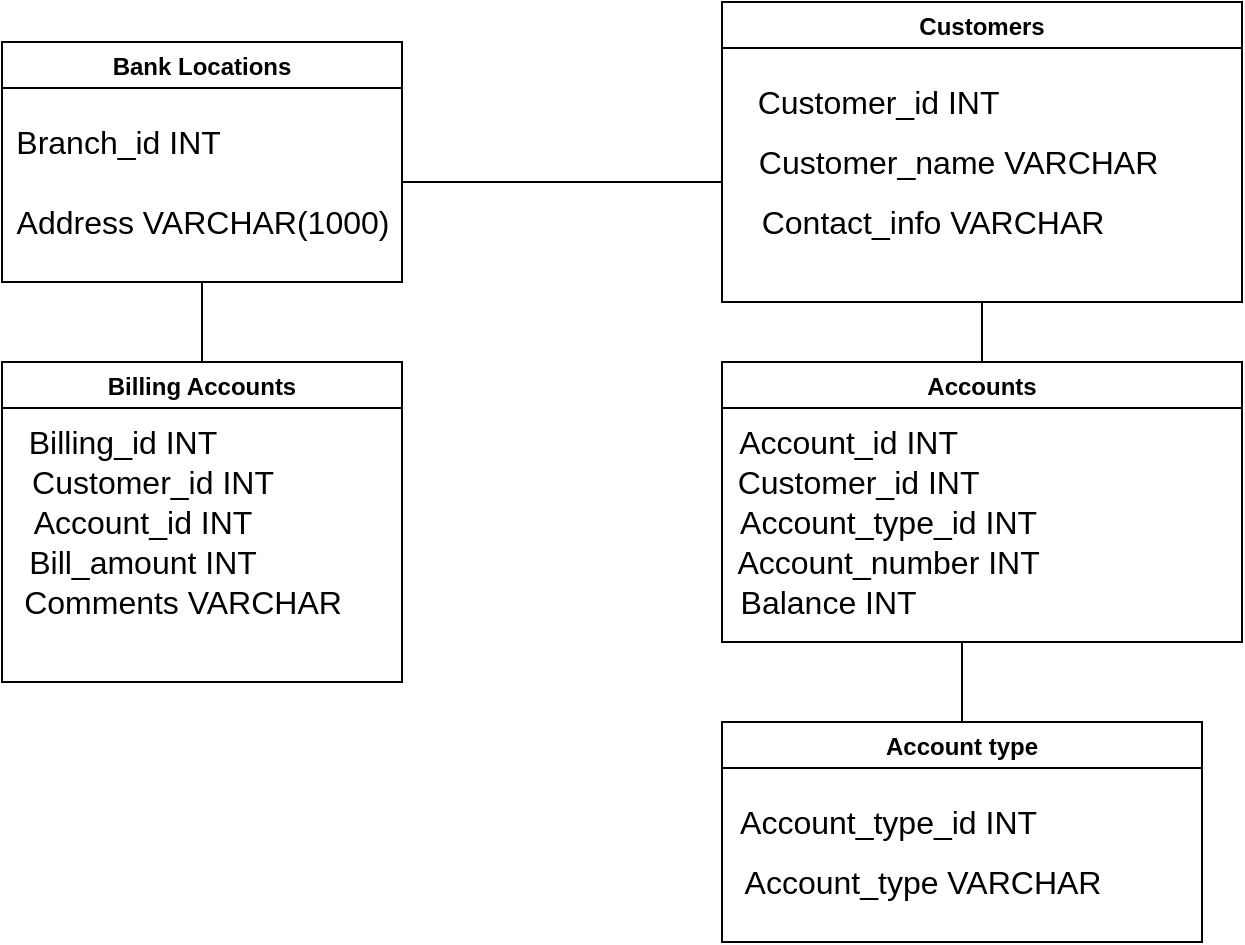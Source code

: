 <mxfile version="16.1.2" type="device"><diagram id="C5RBs43oDa-KdzZeNtuy" name="Page-1"><mxGraphModel dx="868" dy="482" grid="1" gridSize="10" guides="1" tooltips="1" connect="1" arrows="1" fold="1" page="1" pageScale="1" pageWidth="827" pageHeight="1169" math="0" shadow="0"><root><mxCell id="WIyWlLk6GJQsqaUBKTNV-0"/><mxCell id="WIyWlLk6GJQsqaUBKTNV-1" parent="WIyWlLk6GJQsqaUBKTNV-0"/><mxCell id="9Fh9_PbWWLHRKdFzVBkT-0" value="Bank Locations" style="swimlane;startSize=23;" vertex="1" parent="WIyWlLk6GJQsqaUBKTNV-1"><mxGeometry x="80" y="40" width="200" height="120" as="geometry"/></mxCell><mxCell id="9Fh9_PbWWLHRKdFzVBkT-2" value="&lt;font style=&quot;font-size: 16px&quot;&gt;Branch_id INT&amp;nbsp;&lt;/font&gt;" style="text;html=1;align=center;verticalAlign=middle;resizable=0;points=[];autosize=1;strokeColor=none;fillColor=none;" vertex="1" parent="9Fh9_PbWWLHRKdFzVBkT-0"><mxGeometry y="40" width="120" height="20" as="geometry"/></mxCell><mxCell id="9Fh9_PbWWLHRKdFzVBkT-4" value="&lt;span style=&quot;font-size: 16px&quot;&gt;Address VARCHAR(1000)&lt;/span&gt;" style="text;html=1;align=center;verticalAlign=middle;resizable=0;points=[];autosize=1;strokeColor=none;fillColor=none;" vertex="1" parent="9Fh9_PbWWLHRKdFzVBkT-0"><mxGeometry y="80" width="200" height="20" as="geometry"/></mxCell><mxCell id="9Fh9_PbWWLHRKdFzVBkT-5" value="Customers" style="swimlane;startSize=23;" vertex="1" parent="WIyWlLk6GJQsqaUBKTNV-1"><mxGeometry x="440" y="20" width="260" height="150" as="geometry"/></mxCell><mxCell id="9Fh9_PbWWLHRKdFzVBkT-6" value="&lt;font style=&quot;font-size: 16px&quot;&gt;Customer_id INT&amp;nbsp;&lt;/font&gt;" style="text;html=1;align=center;verticalAlign=middle;resizable=0;points=[];autosize=1;strokeColor=none;fillColor=none;" vertex="1" parent="9Fh9_PbWWLHRKdFzVBkT-5"><mxGeometry x="10" y="40" width="140" height="20" as="geometry"/></mxCell><mxCell id="9Fh9_PbWWLHRKdFzVBkT-18" value="&lt;font style=&quot;font-size: 16px&quot;&gt;Contact_info VARCHAR&lt;/font&gt;" style="text;html=1;align=center;verticalAlign=middle;resizable=0;points=[];autosize=1;strokeColor=none;fillColor=none;" vertex="1" parent="9Fh9_PbWWLHRKdFzVBkT-5"><mxGeometry x="10" y="100" width="190" height="20" as="geometry"/></mxCell><mxCell id="9Fh9_PbWWLHRKdFzVBkT-17" value="&lt;font style=&quot;font-size: 16px&quot;&gt;Customer_name VARCHAR&amp;nbsp;&lt;/font&gt;" style="text;html=1;align=center;verticalAlign=middle;resizable=0;points=[];autosize=1;strokeColor=none;fillColor=none;" vertex="1" parent="9Fh9_PbWWLHRKdFzVBkT-5"><mxGeometry x="10" y="70" width="220" height="20" as="geometry"/></mxCell><mxCell id="9Fh9_PbWWLHRKdFzVBkT-8" value="Billing Accounts" style="swimlane;startSize=23;" vertex="1" parent="WIyWlLk6GJQsqaUBKTNV-1"><mxGeometry x="80" y="200" width="200" height="160" as="geometry"/></mxCell><mxCell id="9Fh9_PbWWLHRKdFzVBkT-9" value="&lt;font style=&quot;font-size: 16px&quot;&gt;Billing_id INT&lt;/font&gt;" style="text;html=1;align=center;verticalAlign=middle;resizable=0;points=[];autosize=1;strokeColor=none;fillColor=none;" vertex="1" parent="9Fh9_PbWWLHRKdFzVBkT-8"><mxGeometry x="5" y="30" width="110" height="20" as="geometry"/></mxCell><mxCell id="9Fh9_PbWWLHRKdFzVBkT-23" value="&lt;font style=&quot;font-size: 16px&quot;&gt;Comments VARCHAR&lt;/font&gt;" style="text;html=1;align=center;verticalAlign=middle;resizable=0;points=[];autosize=1;strokeColor=none;fillColor=none;" vertex="1" parent="9Fh9_PbWWLHRKdFzVBkT-8"><mxGeometry x="5" y="110" width="170" height="20" as="geometry"/></mxCell><mxCell id="9Fh9_PbWWLHRKdFzVBkT-22" value="&lt;font style=&quot;font-size: 16px&quot;&gt;Bill_amount INT&lt;/font&gt;" style="text;html=1;align=center;verticalAlign=middle;resizable=0;points=[];autosize=1;strokeColor=none;fillColor=none;" vertex="1" parent="9Fh9_PbWWLHRKdFzVBkT-8"><mxGeometry x="5" y="90" width="130" height="20" as="geometry"/></mxCell><mxCell id="9Fh9_PbWWLHRKdFzVBkT-21" value="&lt;font style=&quot;font-size: 16px&quot;&gt;Account_id INT&lt;/font&gt;" style="text;html=1;align=center;verticalAlign=middle;resizable=0;points=[];autosize=1;strokeColor=none;fillColor=none;" vertex="1" parent="9Fh9_PbWWLHRKdFzVBkT-8"><mxGeometry x="10" y="70" width="120" height="20" as="geometry"/></mxCell><mxCell id="9Fh9_PbWWLHRKdFzVBkT-20" value="&lt;span style=&quot;font-size: 16px&quot;&gt;Customer_id INT&lt;/span&gt;" style="text;html=1;align=center;verticalAlign=middle;resizable=0;points=[];autosize=1;strokeColor=none;fillColor=none;" vertex="1" parent="9Fh9_PbWWLHRKdFzVBkT-8"><mxGeometry x="5" y="50" width="140" height="20" as="geometry"/></mxCell><mxCell id="9Fh9_PbWWLHRKdFzVBkT-11" value="Account type" style="swimlane;startSize=23;" vertex="1" parent="WIyWlLk6GJQsqaUBKTNV-1"><mxGeometry x="440" y="380" width="240" height="110" as="geometry"/></mxCell><mxCell id="9Fh9_PbWWLHRKdFzVBkT-12" value="&lt;font style=&quot;font-size: 16px&quot;&gt;Account_type_id INT&amp;nbsp;&lt;/font&gt;" style="text;html=1;align=center;verticalAlign=middle;resizable=0;points=[];autosize=1;strokeColor=none;fillColor=none;" vertex="1" parent="9Fh9_PbWWLHRKdFzVBkT-11"><mxGeometry y="40" width="170" height="20" as="geometry"/></mxCell><mxCell id="9Fh9_PbWWLHRKdFzVBkT-29" value="&lt;font style=&quot;font-size: 16px&quot;&gt;Account_type VARCHAR&lt;/font&gt;" style="text;html=1;align=center;verticalAlign=middle;resizable=0;points=[];autosize=1;strokeColor=none;fillColor=none;" vertex="1" parent="9Fh9_PbWWLHRKdFzVBkT-11"><mxGeometry x="5" y="70" width="190" height="20" as="geometry"/></mxCell><mxCell id="9Fh9_PbWWLHRKdFzVBkT-14" value="Accounts" style="swimlane;startSize=23;" vertex="1" parent="WIyWlLk6GJQsqaUBKTNV-1"><mxGeometry x="440" y="200" width="260" height="140" as="geometry"/></mxCell><mxCell id="9Fh9_PbWWLHRKdFzVBkT-15" value="&lt;font style=&quot;font-size: 16px&quot;&gt;Account_id INT&amp;nbsp;&lt;/font&gt;" style="text;html=1;align=center;verticalAlign=middle;resizable=0;points=[];autosize=1;strokeColor=none;fillColor=none;" vertex="1" parent="9Fh9_PbWWLHRKdFzVBkT-14"><mxGeometry y="30" width="130" height="20" as="geometry"/></mxCell><mxCell id="9Fh9_PbWWLHRKdFzVBkT-27" value="&lt;font style=&quot;font-size: 16px&quot;&gt;Balance INT&amp;nbsp;&lt;/font&gt;" style="text;html=1;align=center;verticalAlign=middle;resizable=0;points=[];autosize=1;strokeColor=none;fillColor=none;" vertex="1" parent="9Fh9_PbWWLHRKdFzVBkT-14"><mxGeometry y="110" width="110" height="20" as="geometry"/></mxCell><mxCell id="9Fh9_PbWWLHRKdFzVBkT-26" value="&lt;font style=&quot;font-size: 16px&quot;&gt;Account_number INT&amp;nbsp;&lt;/font&gt;" style="text;html=1;align=center;verticalAlign=middle;resizable=0;points=[];autosize=1;strokeColor=none;fillColor=none;" vertex="1" parent="9Fh9_PbWWLHRKdFzVBkT-14"><mxGeometry y="90" width="170" height="20" as="geometry"/></mxCell><mxCell id="9Fh9_PbWWLHRKdFzVBkT-25" value="&lt;font style=&quot;font-size: 16px&quot;&gt;Account_type_id INT&amp;nbsp;&lt;/font&gt;" style="text;html=1;align=center;verticalAlign=middle;resizable=0;points=[];autosize=1;strokeColor=none;fillColor=none;" vertex="1" parent="9Fh9_PbWWLHRKdFzVBkT-14"><mxGeometry y="70" width="170" height="20" as="geometry"/></mxCell><mxCell id="9Fh9_PbWWLHRKdFzVBkT-24" value="&lt;font style=&quot;font-size: 16px&quot;&gt;Customer_id INT&amp;nbsp;&lt;/font&gt;" style="text;html=1;align=center;verticalAlign=middle;resizable=0;points=[];autosize=1;strokeColor=none;fillColor=none;" vertex="1" parent="9Fh9_PbWWLHRKdFzVBkT-14"><mxGeometry y="50" width="140" height="20" as="geometry"/></mxCell><mxCell id="9Fh9_PbWWLHRKdFzVBkT-31" value="" style="endArrow=none;html=1;rounded=0;fontSize=16;" edge="1" parent="WIyWlLk6GJQsqaUBKTNV-1"><mxGeometry width="50" height="50" relative="1" as="geometry"><mxPoint x="280" y="110" as="sourcePoint"/><mxPoint x="440" y="110" as="targetPoint"/></mxGeometry></mxCell><mxCell id="9Fh9_PbWWLHRKdFzVBkT-32" value="" style="endArrow=none;html=1;rounded=0;fontSize=16;exitX=0.5;exitY=0;exitDx=0;exitDy=0;" edge="1" parent="WIyWlLk6GJQsqaUBKTNV-1" source="9Fh9_PbWWLHRKdFzVBkT-14"><mxGeometry width="50" height="50" relative="1" as="geometry"><mxPoint x="545" y="200" as="sourcePoint"/><mxPoint x="570" y="170" as="targetPoint"/></mxGeometry></mxCell><mxCell id="9Fh9_PbWWLHRKdFzVBkT-33" value="" style="endArrow=none;html=1;rounded=0;fontSize=16;exitX=0.5;exitY=0;exitDx=0;exitDy=0;entryX=0.5;entryY=1;entryDx=0;entryDy=0;" edge="1" parent="WIyWlLk6GJQsqaUBKTNV-1" source="9Fh9_PbWWLHRKdFzVBkT-8" target="9Fh9_PbWWLHRKdFzVBkT-0"><mxGeometry width="50" height="50" relative="1" as="geometry"><mxPoint x="150" y="200" as="sourcePoint"/><mxPoint x="200" y="150" as="targetPoint"/></mxGeometry></mxCell><mxCell id="9Fh9_PbWWLHRKdFzVBkT-34" value="" style="endArrow=none;html=1;rounded=0;fontSize=16;exitX=0.5;exitY=0;exitDx=0;exitDy=0;" edge="1" parent="WIyWlLk6GJQsqaUBKTNV-1" source="9Fh9_PbWWLHRKdFzVBkT-11"><mxGeometry width="50" height="50" relative="1" as="geometry"><mxPoint x="535" y="380" as="sourcePoint"/><mxPoint x="560" y="340" as="targetPoint"/></mxGeometry></mxCell></root></mxGraphModel></diagram></mxfile>